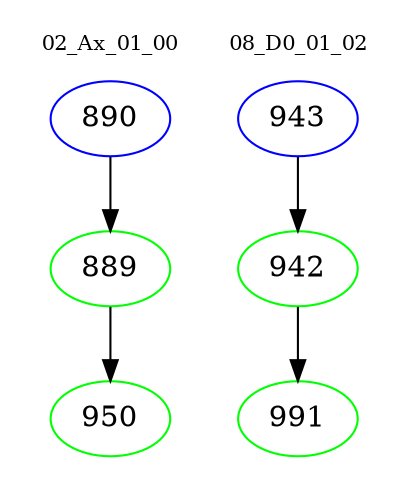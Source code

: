 digraph{
subgraph cluster_0 {
color = white
label = "02_Ax_01_00";
fontsize=10;
T0_890 [label="890", color="blue"]
T0_890 -> T0_889 [color="black"]
T0_889 [label="889", color="green"]
T0_889 -> T0_950 [color="black"]
T0_950 [label="950", color="green"]
}
subgraph cluster_1 {
color = white
label = "08_D0_01_02";
fontsize=10;
T1_943 [label="943", color="blue"]
T1_943 -> T1_942 [color="black"]
T1_942 [label="942", color="green"]
T1_942 -> T1_991 [color="black"]
T1_991 [label="991", color="green"]
}
}
